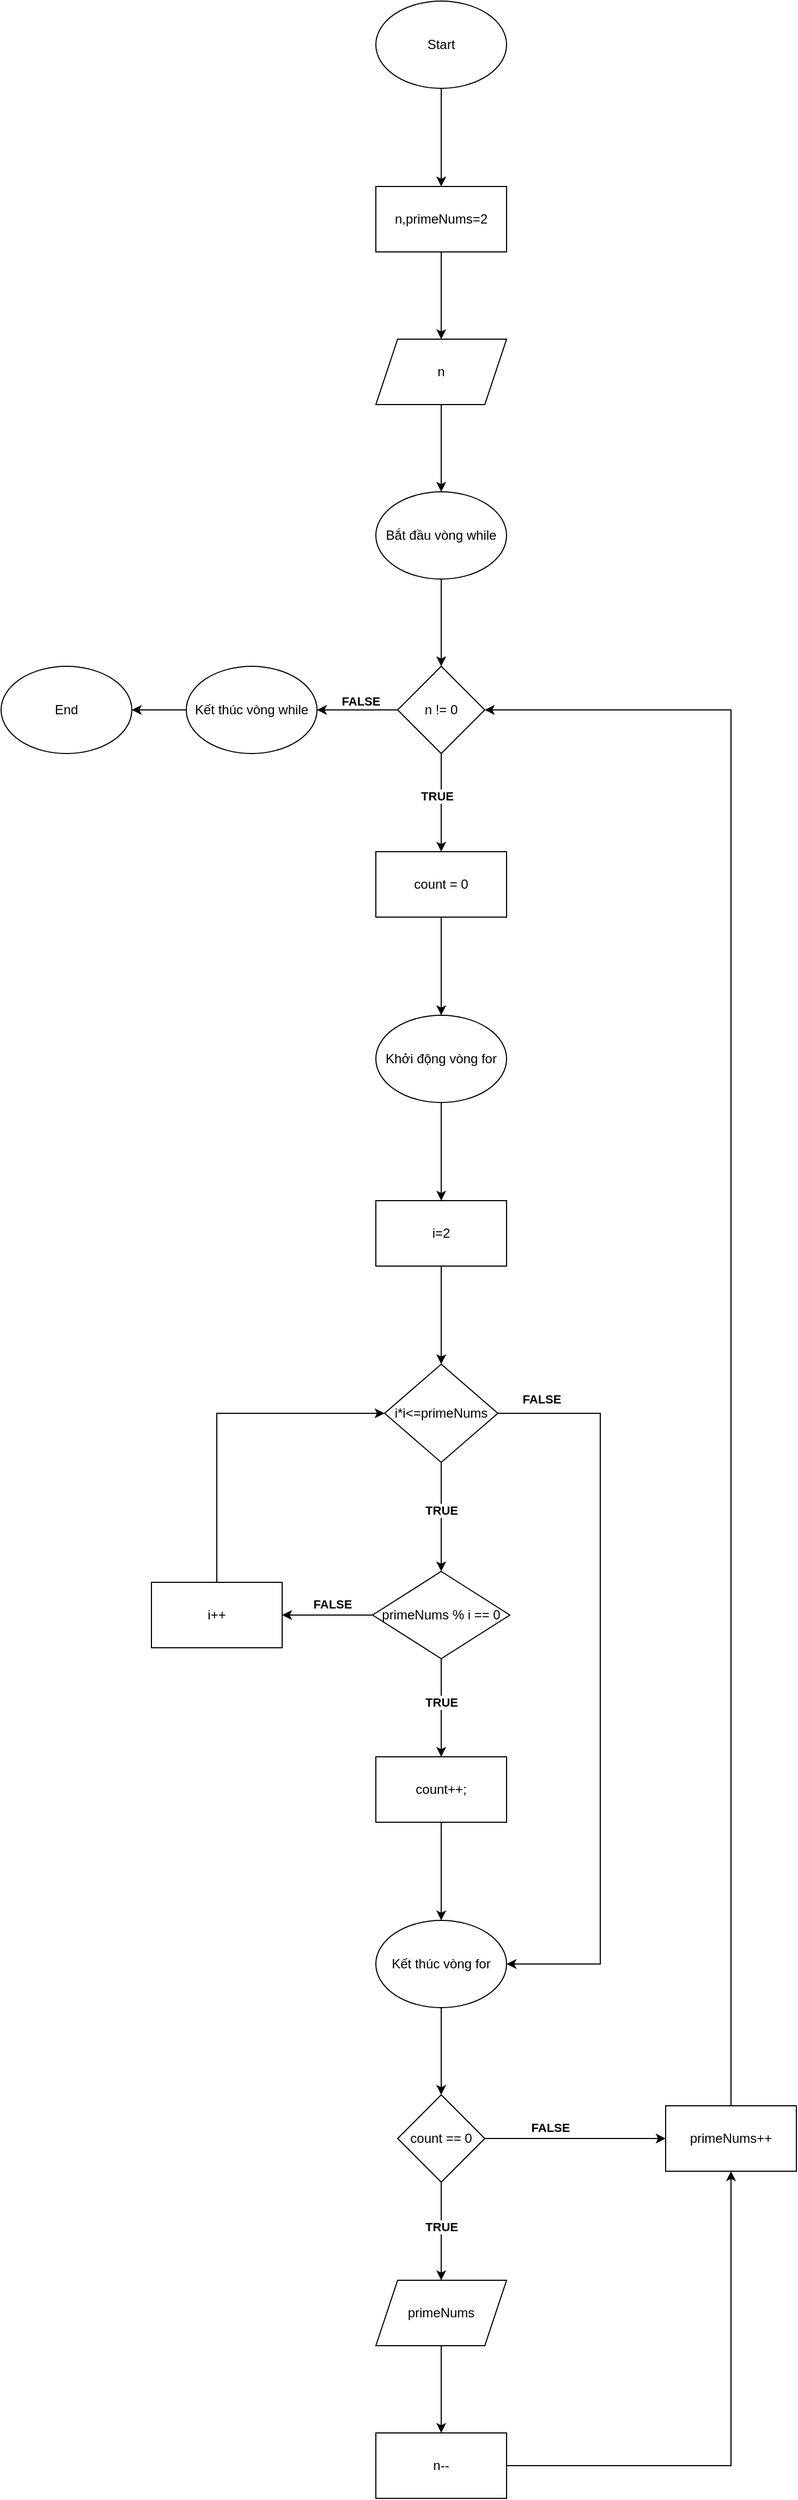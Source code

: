 <mxfile version="25.0.3">
  <diagram id="C5RBs43oDa-KdzZeNtuy" name="Page-1">
    <mxGraphModel dx="1050" dy="557" grid="1" gridSize="10" guides="1" tooltips="1" connect="1" arrows="1" fold="1" page="1" pageScale="1" pageWidth="827" pageHeight="1169" math="0" shadow="0">
      <root>
        <mxCell id="WIyWlLk6GJQsqaUBKTNV-0" />
        <mxCell id="WIyWlLk6GJQsqaUBKTNV-1" parent="WIyWlLk6GJQsqaUBKTNV-0" />
        <mxCell id="P44pBPS4sJsEVfiVv6zx-0" value="" style="edgeStyle=orthogonalEdgeStyle;rounded=0;orthogonalLoop=1;jettySize=auto;html=1;" edge="1" parent="WIyWlLk6GJQsqaUBKTNV-1" source="P44pBPS4sJsEVfiVv6zx-1" target="P44pBPS4sJsEVfiVv6zx-3">
          <mxGeometry relative="1" as="geometry" />
        </mxCell>
        <mxCell id="P44pBPS4sJsEVfiVv6zx-1" value="Start" style="ellipse;whiteSpace=wrap;html=1;" vertex="1" parent="WIyWlLk6GJQsqaUBKTNV-1">
          <mxGeometry x="364" y="170" width="120" height="80" as="geometry" />
        </mxCell>
        <mxCell id="P44pBPS4sJsEVfiVv6zx-2" value="" style="edgeStyle=orthogonalEdgeStyle;rounded=0;orthogonalLoop=1;jettySize=auto;html=1;" edge="1" parent="WIyWlLk6GJQsqaUBKTNV-1" source="P44pBPS4sJsEVfiVv6zx-3" target="P44pBPS4sJsEVfiVv6zx-5">
          <mxGeometry relative="1" as="geometry" />
        </mxCell>
        <mxCell id="P44pBPS4sJsEVfiVv6zx-3" value="n,primeNums=2" style="whiteSpace=wrap;html=1;" vertex="1" parent="WIyWlLk6GJQsqaUBKTNV-1">
          <mxGeometry x="364" y="340" width="120" height="60" as="geometry" />
        </mxCell>
        <mxCell id="P44pBPS4sJsEVfiVv6zx-4" value="" style="edgeStyle=orthogonalEdgeStyle;rounded=0;orthogonalLoop=1;jettySize=auto;html=1;" edge="1" parent="WIyWlLk6GJQsqaUBKTNV-1" source="P44pBPS4sJsEVfiVv6zx-5" target="P44pBPS4sJsEVfiVv6zx-7">
          <mxGeometry relative="1" as="geometry" />
        </mxCell>
        <mxCell id="P44pBPS4sJsEVfiVv6zx-5" value="n" style="shape=parallelogram;perimeter=parallelogramPerimeter;whiteSpace=wrap;html=1;fixedSize=1;" vertex="1" parent="WIyWlLk6GJQsqaUBKTNV-1">
          <mxGeometry x="364" y="480" width="120" height="60" as="geometry" />
        </mxCell>
        <mxCell id="P44pBPS4sJsEVfiVv6zx-6" value="" style="edgeStyle=orthogonalEdgeStyle;rounded=0;orthogonalLoop=1;jettySize=auto;html=1;" edge="1" parent="WIyWlLk6GJQsqaUBKTNV-1" source="P44pBPS4sJsEVfiVv6zx-7" target="P44pBPS4sJsEVfiVv6zx-12">
          <mxGeometry relative="1" as="geometry" />
        </mxCell>
        <mxCell id="P44pBPS4sJsEVfiVv6zx-7" value="Bắt đầu vòng while" style="ellipse;whiteSpace=wrap;html=1;" vertex="1" parent="WIyWlLk6GJQsqaUBKTNV-1">
          <mxGeometry x="364" y="620" width="120" height="80" as="geometry" />
        </mxCell>
        <mxCell id="P44pBPS4sJsEVfiVv6zx-8" value="" style="edgeStyle=orthogonalEdgeStyle;rounded=0;orthogonalLoop=1;jettySize=auto;html=1;" edge="1" parent="WIyWlLk6GJQsqaUBKTNV-1" source="P44pBPS4sJsEVfiVv6zx-12" target="P44pBPS4sJsEVfiVv6zx-14">
          <mxGeometry relative="1" as="geometry" />
        </mxCell>
        <mxCell id="P44pBPS4sJsEVfiVv6zx-9" value="TRUE" style="edgeLabel;html=1;align=center;verticalAlign=middle;resizable=0;points=[];fontStyle=1" vertex="1" connectable="0" parent="P44pBPS4sJsEVfiVv6zx-8">
          <mxGeometry x="-0.148" y="2" relative="1" as="geometry">
            <mxPoint x="-6" as="offset" />
          </mxGeometry>
        </mxCell>
        <mxCell id="P44pBPS4sJsEVfiVv6zx-10" value="" style="edgeStyle=orthogonalEdgeStyle;rounded=0;orthogonalLoop=1;jettySize=auto;html=1;" edge="1" parent="WIyWlLk6GJQsqaUBKTNV-1" source="P44pBPS4sJsEVfiVv6zx-12" target="P44pBPS4sJsEVfiVv6zx-47">
          <mxGeometry relative="1" as="geometry" />
        </mxCell>
        <mxCell id="P44pBPS4sJsEVfiVv6zx-11" value="FALSE" style="edgeLabel;html=1;align=center;verticalAlign=bottom;resizable=0;points=[];fontStyle=1" vertex="1" connectable="0" parent="P44pBPS4sJsEVfiVv6zx-10">
          <mxGeometry x="-0.228" y="-2" relative="1" as="geometry">
            <mxPoint x="-6" y="2" as="offset" />
          </mxGeometry>
        </mxCell>
        <mxCell id="P44pBPS4sJsEVfiVv6zx-12" value="n != 0" style="rhombus;whiteSpace=wrap;html=1;" vertex="1" parent="WIyWlLk6GJQsqaUBKTNV-1">
          <mxGeometry x="384" y="780" width="80" height="80" as="geometry" />
        </mxCell>
        <mxCell id="P44pBPS4sJsEVfiVv6zx-13" value="" style="edgeStyle=orthogonalEdgeStyle;rounded=0;orthogonalLoop=1;jettySize=auto;html=1;" edge="1" parent="WIyWlLk6GJQsqaUBKTNV-1" source="P44pBPS4sJsEVfiVv6zx-14" target="P44pBPS4sJsEVfiVv6zx-16">
          <mxGeometry relative="1" as="geometry" />
        </mxCell>
        <mxCell id="P44pBPS4sJsEVfiVv6zx-14" value="count = 0" style="whiteSpace=wrap;html=1;" vertex="1" parent="WIyWlLk6GJQsqaUBKTNV-1">
          <mxGeometry x="364" y="950" width="120" height="60" as="geometry" />
        </mxCell>
        <mxCell id="P44pBPS4sJsEVfiVv6zx-15" value="" style="edgeStyle=orthogonalEdgeStyle;rounded=0;orthogonalLoop=1;jettySize=auto;html=1;" edge="1" parent="WIyWlLk6GJQsqaUBKTNV-1" source="P44pBPS4sJsEVfiVv6zx-16" target="P44pBPS4sJsEVfiVv6zx-18">
          <mxGeometry relative="1" as="geometry" />
        </mxCell>
        <mxCell id="P44pBPS4sJsEVfiVv6zx-16" value="Khởi động vòng for" style="ellipse;whiteSpace=wrap;html=1;" vertex="1" parent="WIyWlLk6GJQsqaUBKTNV-1">
          <mxGeometry x="364" y="1100" width="120" height="80" as="geometry" />
        </mxCell>
        <mxCell id="P44pBPS4sJsEVfiVv6zx-17" value="" style="edgeStyle=orthogonalEdgeStyle;rounded=0;orthogonalLoop=1;jettySize=auto;html=1;" edge="1" parent="WIyWlLk6GJQsqaUBKTNV-1" source="P44pBPS4sJsEVfiVv6zx-18" target="P44pBPS4sJsEVfiVv6zx-23">
          <mxGeometry relative="1" as="geometry" />
        </mxCell>
        <mxCell id="P44pBPS4sJsEVfiVv6zx-18" value="i=2" style="whiteSpace=wrap;html=1;" vertex="1" parent="WIyWlLk6GJQsqaUBKTNV-1">
          <mxGeometry x="364" y="1270" width="120" height="60" as="geometry" />
        </mxCell>
        <mxCell id="P44pBPS4sJsEVfiVv6zx-19" value="" style="edgeStyle=orthogonalEdgeStyle;rounded=0;orthogonalLoop=1;jettySize=auto;html=1;" edge="1" parent="WIyWlLk6GJQsqaUBKTNV-1" source="P44pBPS4sJsEVfiVv6zx-23" target="P44pBPS4sJsEVfiVv6zx-28">
          <mxGeometry relative="1" as="geometry" />
        </mxCell>
        <mxCell id="P44pBPS4sJsEVfiVv6zx-20" value="TRUE" style="edgeLabel;html=1;align=center;verticalAlign=middle;resizable=0;points=[];fontStyle=1" vertex="1" connectable="0" parent="P44pBPS4sJsEVfiVv6zx-19">
          <mxGeometry x="-0.12" y="3" relative="1" as="geometry">
            <mxPoint x="-3" as="offset" />
          </mxGeometry>
        </mxCell>
        <mxCell id="P44pBPS4sJsEVfiVv6zx-21" style="edgeStyle=orthogonalEdgeStyle;rounded=0;orthogonalLoop=1;jettySize=auto;html=1;exitX=1;exitY=0.5;exitDx=0;exitDy=0;entryX=1;entryY=0.5;entryDx=0;entryDy=0;" edge="1" parent="WIyWlLk6GJQsqaUBKTNV-1" source="P44pBPS4sJsEVfiVv6zx-23" target="P44pBPS4sJsEVfiVv6zx-32">
          <mxGeometry relative="1" as="geometry">
            <Array as="points">
              <mxPoint x="570" y="1465" />
              <mxPoint x="570" y="1970" />
            </Array>
          </mxGeometry>
        </mxCell>
        <mxCell id="P44pBPS4sJsEVfiVv6zx-22" value="FALSE" style="edgeLabel;html=1;align=center;verticalAlign=bottom;resizable=0;points=[];fontStyle=1" vertex="1" connectable="0" parent="P44pBPS4sJsEVfiVv6zx-21">
          <mxGeometry x="-0.883" y="2" relative="1" as="geometry">
            <mxPoint y="-3" as="offset" />
          </mxGeometry>
        </mxCell>
        <mxCell id="P44pBPS4sJsEVfiVv6zx-23" value="i*i&amp;lt;=primeNums" style="rhombus;whiteSpace=wrap;html=1;" vertex="1" parent="WIyWlLk6GJQsqaUBKTNV-1">
          <mxGeometry x="372" y="1420" width="104" height="90" as="geometry" />
        </mxCell>
        <mxCell id="P44pBPS4sJsEVfiVv6zx-24" value="" style="edgeStyle=orthogonalEdgeStyle;rounded=0;orthogonalLoop=1;jettySize=auto;html=1;" edge="1" parent="WIyWlLk6GJQsqaUBKTNV-1" source="P44pBPS4sJsEVfiVv6zx-28" target="P44pBPS4sJsEVfiVv6zx-30">
          <mxGeometry relative="1" as="geometry" />
        </mxCell>
        <mxCell id="P44pBPS4sJsEVfiVv6zx-25" value="" style="edgeStyle=orthogonalEdgeStyle;rounded=0;orthogonalLoop=1;jettySize=auto;html=1;" edge="1" parent="WIyWlLk6GJQsqaUBKTNV-1" source="P44pBPS4sJsEVfiVv6zx-28" target="P44pBPS4sJsEVfiVv6zx-34">
          <mxGeometry relative="1" as="geometry" />
        </mxCell>
        <mxCell id="P44pBPS4sJsEVfiVv6zx-26" value="TRUE" style="edgeLabel;html=1;align=center;verticalAlign=middle;resizable=0;points=[];fontStyle=1" vertex="1" connectable="0" parent="P44pBPS4sJsEVfiVv6zx-25">
          <mxGeometry x="-0.084" y="-3" relative="1" as="geometry">
            <mxPoint x="101" y="83" as="offset" />
          </mxGeometry>
        </mxCell>
        <mxCell id="P44pBPS4sJsEVfiVv6zx-27" value="FALSE" style="edgeLabel;html=1;align=center;verticalAlign=middle;resizable=0;points=[];fontStyle=1" vertex="1" connectable="0" parent="P44pBPS4sJsEVfiVv6zx-25">
          <mxGeometry x="-0.108" relative="1" as="geometry">
            <mxPoint y="-10" as="offset" />
          </mxGeometry>
        </mxCell>
        <mxCell id="P44pBPS4sJsEVfiVv6zx-28" value="primeNums % i == 0" style="rhombus;whiteSpace=wrap;html=1;" vertex="1" parent="WIyWlLk6GJQsqaUBKTNV-1">
          <mxGeometry x="361" y="1610" width="126" height="80" as="geometry" />
        </mxCell>
        <mxCell id="P44pBPS4sJsEVfiVv6zx-29" value="" style="edgeStyle=orthogonalEdgeStyle;rounded=0;orthogonalLoop=1;jettySize=auto;html=1;" edge="1" parent="WIyWlLk6GJQsqaUBKTNV-1" source="P44pBPS4sJsEVfiVv6zx-30" target="P44pBPS4sJsEVfiVv6zx-32">
          <mxGeometry relative="1" as="geometry" />
        </mxCell>
        <mxCell id="P44pBPS4sJsEVfiVv6zx-30" value="count++;" style="whiteSpace=wrap;html=1;" vertex="1" parent="WIyWlLk6GJQsqaUBKTNV-1">
          <mxGeometry x="364" y="1780" width="120" height="60" as="geometry" />
        </mxCell>
        <mxCell id="P44pBPS4sJsEVfiVv6zx-31" value="" style="edgeStyle=orthogonalEdgeStyle;rounded=0;orthogonalLoop=1;jettySize=auto;html=1;" edge="1" parent="WIyWlLk6GJQsqaUBKTNV-1" source="P44pBPS4sJsEVfiVv6zx-32" target="P44pBPS4sJsEVfiVv6zx-39">
          <mxGeometry relative="1" as="geometry" />
        </mxCell>
        <mxCell id="P44pBPS4sJsEVfiVv6zx-32" value="Kết thúc vòng for" style="ellipse;whiteSpace=wrap;html=1;" vertex="1" parent="WIyWlLk6GJQsqaUBKTNV-1">
          <mxGeometry x="364" y="1930" width="120" height="80" as="geometry" />
        </mxCell>
        <mxCell id="P44pBPS4sJsEVfiVv6zx-33" style="edgeStyle=orthogonalEdgeStyle;rounded=0;orthogonalLoop=1;jettySize=auto;html=1;exitX=0.5;exitY=0;exitDx=0;exitDy=0;entryX=0;entryY=0.5;entryDx=0;entryDy=0;" edge="1" parent="WIyWlLk6GJQsqaUBKTNV-1" source="P44pBPS4sJsEVfiVv6zx-34" target="P44pBPS4sJsEVfiVv6zx-23">
          <mxGeometry relative="1" as="geometry" />
        </mxCell>
        <mxCell id="P44pBPS4sJsEVfiVv6zx-34" value="i++" style="whiteSpace=wrap;html=1;" vertex="1" parent="WIyWlLk6GJQsqaUBKTNV-1">
          <mxGeometry x="158" y="1620" width="120" height="60" as="geometry" />
        </mxCell>
        <mxCell id="P44pBPS4sJsEVfiVv6zx-35" value="" style="edgeStyle=orthogonalEdgeStyle;rounded=0;orthogonalLoop=1;jettySize=auto;html=1;" edge="1" parent="WIyWlLk6GJQsqaUBKTNV-1" source="P44pBPS4sJsEVfiVv6zx-39" target="P44pBPS4sJsEVfiVv6zx-45">
          <mxGeometry relative="1" as="geometry" />
        </mxCell>
        <mxCell id="P44pBPS4sJsEVfiVv6zx-36" value="FALSE" style="edgeLabel;html=1;align=center;verticalAlign=bottom;resizable=0;points=[];fontStyle=1" vertex="1" connectable="0" parent="P44pBPS4sJsEVfiVv6zx-35">
          <mxGeometry x="-0.278" y="2" relative="1" as="geometry">
            <mxPoint as="offset" />
          </mxGeometry>
        </mxCell>
        <mxCell id="P44pBPS4sJsEVfiVv6zx-37" value="" style="edgeStyle=orthogonalEdgeStyle;rounded=0;orthogonalLoop=1;jettySize=auto;html=1;" edge="1" parent="WIyWlLk6GJQsqaUBKTNV-1" source="P44pBPS4sJsEVfiVv6zx-39" target="P44pBPS4sJsEVfiVv6zx-41">
          <mxGeometry relative="1" as="geometry" />
        </mxCell>
        <mxCell id="P44pBPS4sJsEVfiVv6zx-38" value="TRUE" style="edgeLabel;html=1;align=center;verticalAlign=middle;resizable=0;points=[];fontStyle=1" vertex="1" connectable="0" parent="P44pBPS4sJsEVfiVv6zx-37">
          <mxGeometry x="-0.187" relative="1" as="geometry">
            <mxPoint y="4" as="offset" />
          </mxGeometry>
        </mxCell>
        <mxCell id="P44pBPS4sJsEVfiVv6zx-39" value="count == 0" style="rhombus;whiteSpace=wrap;html=1;" vertex="1" parent="WIyWlLk6GJQsqaUBKTNV-1">
          <mxGeometry x="384" y="2090" width="80" height="80" as="geometry" />
        </mxCell>
        <mxCell id="P44pBPS4sJsEVfiVv6zx-40" value="" style="edgeStyle=orthogonalEdgeStyle;rounded=0;orthogonalLoop=1;jettySize=auto;html=1;" edge="1" parent="WIyWlLk6GJQsqaUBKTNV-1" source="P44pBPS4sJsEVfiVv6zx-41" target="P44pBPS4sJsEVfiVv6zx-43">
          <mxGeometry relative="1" as="geometry" />
        </mxCell>
        <mxCell id="P44pBPS4sJsEVfiVv6zx-41" value="primeNums" style="shape=parallelogram;perimeter=parallelogramPerimeter;whiteSpace=wrap;html=1;fixedSize=1;" vertex="1" parent="WIyWlLk6GJQsqaUBKTNV-1">
          <mxGeometry x="364" y="2260" width="120" height="60" as="geometry" />
        </mxCell>
        <mxCell id="P44pBPS4sJsEVfiVv6zx-42" style="edgeStyle=orthogonalEdgeStyle;rounded=0;orthogonalLoop=1;jettySize=auto;html=1;exitX=1;exitY=0.5;exitDx=0;exitDy=0;entryX=0.5;entryY=1;entryDx=0;entryDy=0;" edge="1" parent="WIyWlLk6GJQsqaUBKTNV-1" source="P44pBPS4sJsEVfiVv6zx-43" target="P44pBPS4sJsEVfiVv6zx-45">
          <mxGeometry relative="1" as="geometry" />
        </mxCell>
        <mxCell id="P44pBPS4sJsEVfiVv6zx-43" value="n--" style="whiteSpace=wrap;html=1;" vertex="1" parent="WIyWlLk6GJQsqaUBKTNV-1">
          <mxGeometry x="364" y="2400" width="120" height="60" as="geometry" />
        </mxCell>
        <mxCell id="P44pBPS4sJsEVfiVv6zx-44" style="edgeStyle=orthogonalEdgeStyle;rounded=0;orthogonalLoop=1;jettySize=auto;html=1;exitX=0.5;exitY=0;exitDx=0;exitDy=0;entryX=1;entryY=0.5;entryDx=0;entryDy=0;" edge="1" parent="WIyWlLk6GJQsqaUBKTNV-1" source="P44pBPS4sJsEVfiVv6zx-45" target="P44pBPS4sJsEVfiVv6zx-12">
          <mxGeometry relative="1" as="geometry" />
        </mxCell>
        <mxCell id="P44pBPS4sJsEVfiVv6zx-45" value="primeNums++" style="whiteSpace=wrap;html=1;" vertex="1" parent="WIyWlLk6GJQsqaUBKTNV-1">
          <mxGeometry x="630" y="2100" width="120" height="60" as="geometry" />
        </mxCell>
        <mxCell id="P44pBPS4sJsEVfiVv6zx-46" value="" style="edgeStyle=orthogonalEdgeStyle;rounded=0;orthogonalLoop=1;jettySize=auto;html=1;" edge="1" parent="WIyWlLk6GJQsqaUBKTNV-1" source="P44pBPS4sJsEVfiVv6zx-47" target="P44pBPS4sJsEVfiVv6zx-48">
          <mxGeometry relative="1" as="geometry" />
        </mxCell>
        <mxCell id="P44pBPS4sJsEVfiVv6zx-47" value="Kết thúc vòng while" style="ellipse;whiteSpace=wrap;html=1;" vertex="1" parent="WIyWlLk6GJQsqaUBKTNV-1">
          <mxGeometry x="190" y="780" width="120" height="80" as="geometry" />
        </mxCell>
        <mxCell id="P44pBPS4sJsEVfiVv6zx-48" value="End" style="ellipse;whiteSpace=wrap;html=1;" vertex="1" parent="WIyWlLk6GJQsqaUBKTNV-1">
          <mxGeometry x="20" y="780" width="120" height="80" as="geometry" />
        </mxCell>
      </root>
    </mxGraphModel>
  </diagram>
</mxfile>
